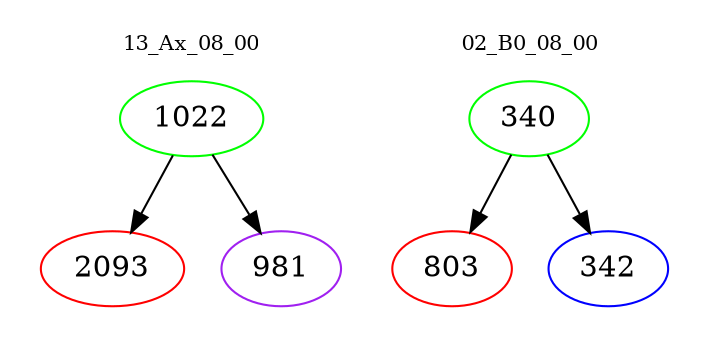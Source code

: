 digraph{
subgraph cluster_0 {
color = white
label = "13_Ax_08_00";
fontsize=10;
T0_1022 [label="1022", color="green"]
T0_1022 -> T0_2093 [color="black"]
T0_2093 [label="2093", color="red"]
T0_1022 -> T0_981 [color="black"]
T0_981 [label="981", color="purple"]
}
subgraph cluster_1 {
color = white
label = "02_B0_08_00";
fontsize=10;
T1_340 [label="340", color="green"]
T1_340 -> T1_803 [color="black"]
T1_803 [label="803", color="red"]
T1_340 -> T1_342 [color="black"]
T1_342 [label="342", color="blue"]
}
}
